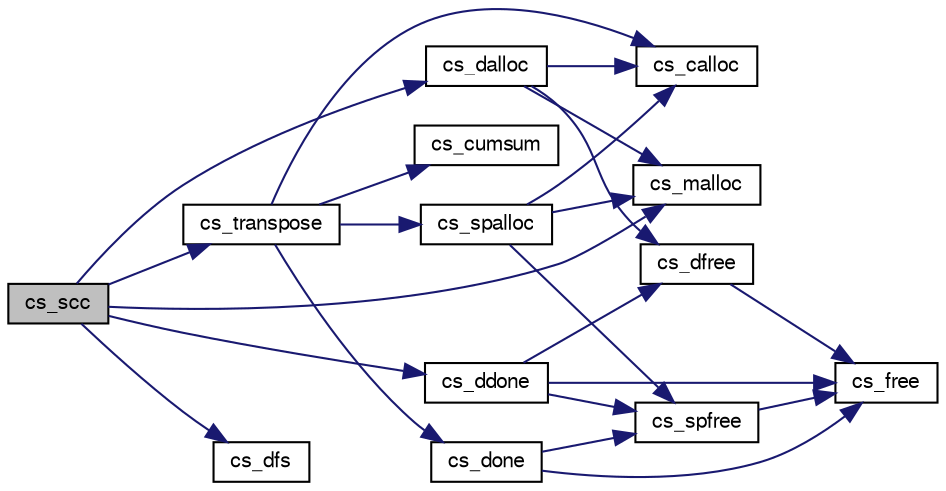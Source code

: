 digraph G
{
  edge [fontname="FreeSans",fontsize=10,labelfontname="FreeSans",labelfontsize=10];
  node [fontname="FreeSans",fontsize=10,shape=record];
  rankdir=LR;
  Node1 [label="cs_scc",height=0.2,width=0.4,color="black", fillcolor="grey75", style="filled" fontcolor="black"];
  Node1 -> Node2 [color="midnightblue",fontsize=10,style="solid",fontname="FreeSans"];
  Node2 [label="cs_dalloc",height=0.2,width=0.4,color="black", fillcolor="white", style="filled",URL="$cs_8c.html#efbcfeb2d1143578988d22d116dde57b"];
  Node2 -> Node3 [color="midnightblue",fontsize=10,style="solid",fontname="FreeSans"];
  Node3 [label="cs_calloc",height=0.2,width=0.4,color="black", fillcolor="white", style="filled",URL="$cs_8c.html#d3e846c0142a1457e8e85bcaf559fb98"];
  Node2 -> Node4 [color="midnightblue",fontsize=10,style="solid",fontname="FreeSans"];
  Node4 [label="cs_dfree",height=0.2,width=0.4,color="black", fillcolor="white", style="filled",URL="$cs_8c.html#7c59264397d2c5cc85c87c879aedc4f5"];
  Node4 -> Node5 [color="midnightblue",fontsize=10,style="solid",fontname="FreeSans"];
  Node5 [label="cs_free",height=0.2,width=0.4,color="black", fillcolor="white", style="filled",URL="$cs_8c.html#78c1d1194aacc65212bb0d2b03643ac7"];
  Node2 -> Node6 [color="midnightblue",fontsize=10,style="solid",fontname="FreeSans"];
  Node6 [label="cs_malloc",height=0.2,width=0.4,color="black", fillcolor="white", style="filled",URL="$cs_8c.html#4c6c75c54cbdf2f3fd4574a90c2f8a86"];
  Node1 -> Node7 [color="midnightblue",fontsize=10,style="solid",fontname="FreeSans"];
  Node7 [label="cs_ddone",height=0.2,width=0.4,color="black", fillcolor="white", style="filled",URL="$cs_8c.html#312cb23797ac49cd9e99853f6bd2895f"];
  Node7 -> Node4 [color="midnightblue",fontsize=10,style="solid",fontname="FreeSans"];
  Node7 -> Node5 [color="midnightblue",fontsize=10,style="solid",fontname="FreeSans"];
  Node7 -> Node8 [color="midnightblue",fontsize=10,style="solid",fontname="FreeSans"];
  Node8 [label="cs_spfree",height=0.2,width=0.4,color="black", fillcolor="white", style="filled",URL="$cs_8c.html#6d705e404a7831ccf01bc0ea064215b9"];
  Node8 -> Node5 [color="midnightblue",fontsize=10,style="solid",fontname="FreeSans"];
  Node1 -> Node9 [color="midnightblue",fontsize=10,style="solid",fontname="FreeSans"];
  Node9 [label="cs_dfs",height=0.2,width=0.4,color="black", fillcolor="white", style="filled",URL="$cs_8c.html#a2d683eb04f79a4643fbe50038e641bd"];
  Node1 -> Node6 [color="midnightblue",fontsize=10,style="solid",fontname="FreeSans"];
  Node1 -> Node10 [color="midnightblue",fontsize=10,style="solid",fontname="FreeSans"];
  Node10 [label="cs_transpose",height=0.2,width=0.4,color="black", fillcolor="white", style="filled",URL="$cs_8c.html#090225477a18abe5f8d5ab26e4efaf3a"];
  Node10 -> Node3 [color="midnightblue",fontsize=10,style="solid",fontname="FreeSans"];
  Node10 -> Node11 [color="midnightblue",fontsize=10,style="solid",fontname="FreeSans"];
  Node11 [label="cs_cumsum",height=0.2,width=0.4,color="black", fillcolor="white", style="filled",URL="$cs_8c.html#97200b7cc3ad296c964134a59616efdd"];
  Node10 -> Node12 [color="midnightblue",fontsize=10,style="solid",fontname="FreeSans"];
  Node12 [label="cs_done",height=0.2,width=0.4,color="black", fillcolor="white", style="filled",URL="$cs_8c.html#41590e7ef8c8f3ebce8c7bbe07303c28"];
  Node12 -> Node5 [color="midnightblue",fontsize=10,style="solid",fontname="FreeSans"];
  Node12 -> Node8 [color="midnightblue",fontsize=10,style="solid",fontname="FreeSans"];
  Node10 -> Node13 [color="midnightblue",fontsize=10,style="solid",fontname="FreeSans"];
  Node13 [label="cs_spalloc",height=0.2,width=0.4,color="black", fillcolor="white", style="filled",URL="$cs_8c.html#ad3a584d9185a4fe4497a36f892b9c72"];
  Node13 -> Node3 [color="midnightblue",fontsize=10,style="solid",fontname="FreeSans"];
  Node13 -> Node6 [color="midnightblue",fontsize=10,style="solid",fontname="FreeSans"];
  Node13 -> Node8 [color="midnightblue",fontsize=10,style="solid",fontname="FreeSans"];
}
